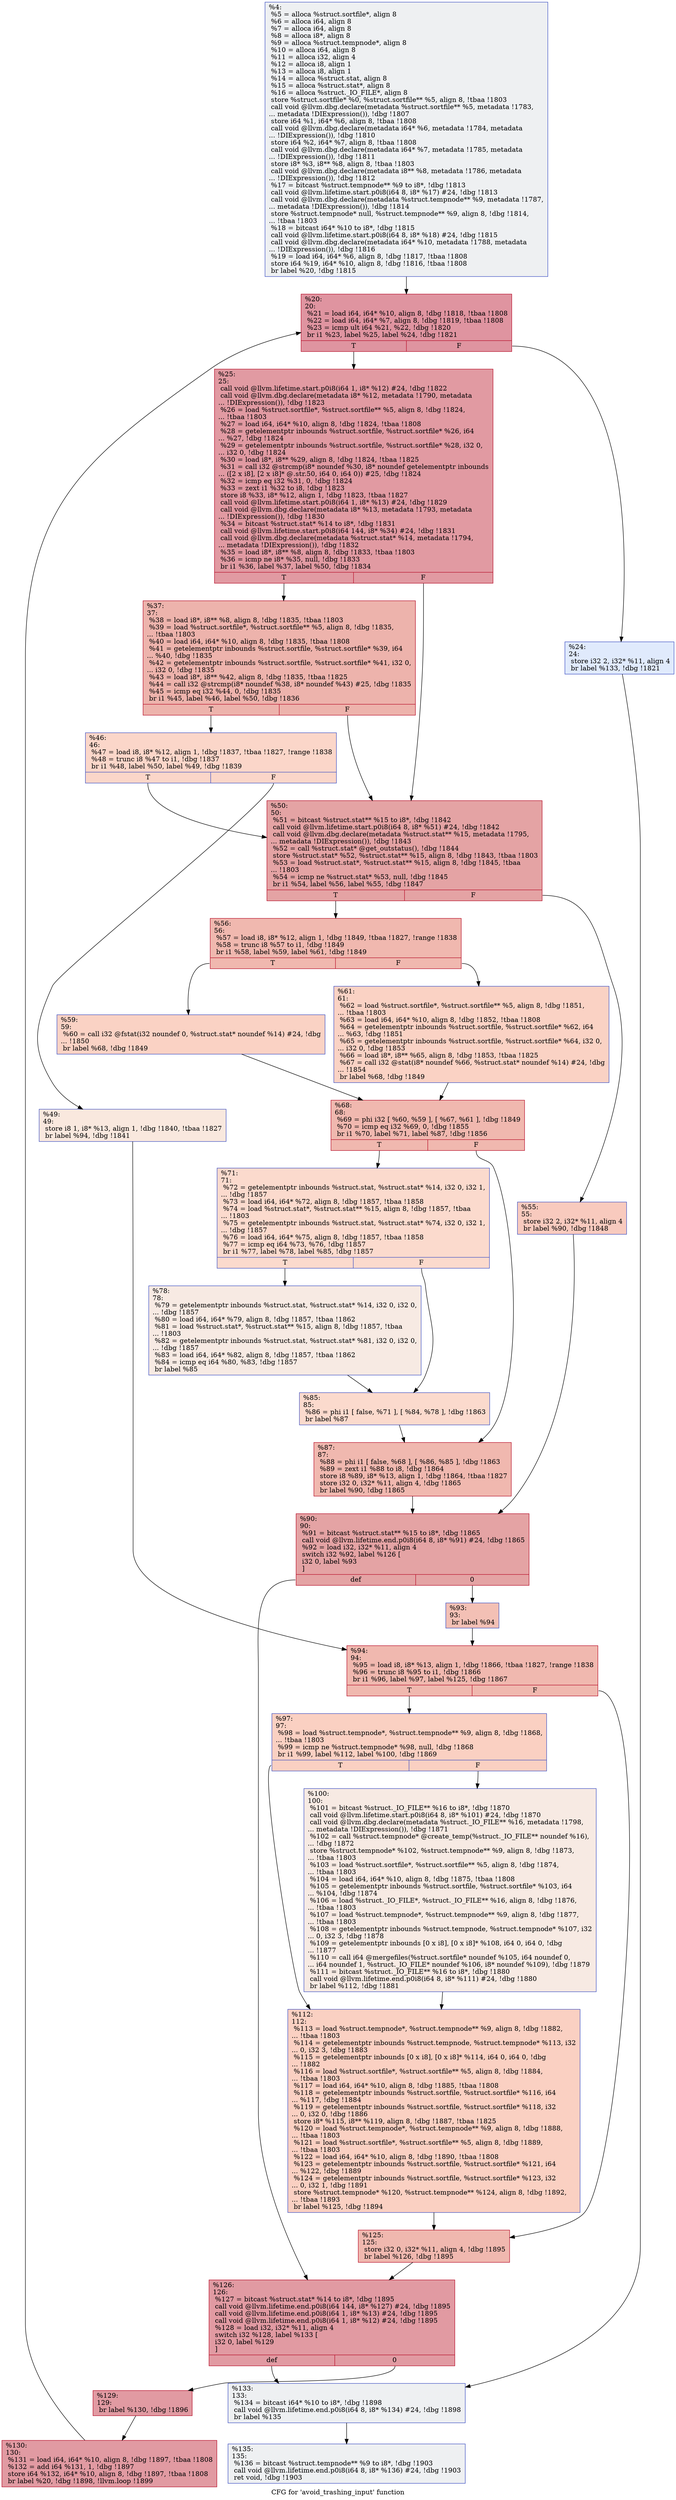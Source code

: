 digraph "CFG for 'avoid_trashing_input' function" {
	label="CFG for 'avoid_trashing_input' function";

	Node0x2511e50 [shape=record,color="#3d50c3ff", style=filled, fillcolor="#d9dce170",label="{%4:\l  %5 = alloca %struct.sortfile*, align 8\l  %6 = alloca i64, align 8\l  %7 = alloca i64, align 8\l  %8 = alloca i8*, align 8\l  %9 = alloca %struct.tempnode*, align 8\l  %10 = alloca i64, align 8\l  %11 = alloca i32, align 4\l  %12 = alloca i8, align 1\l  %13 = alloca i8, align 1\l  %14 = alloca %struct.stat, align 8\l  %15 = alloca %struct.stat*, align 8\l  %16 = alloca %struct._IO_FILE*, align 8\l  store %struct.sortfile* %0, %struct.sortfile** %5, align 8, !tbaa !1803\l  call void @llvm.dbg.declare(metadata %struct.sortfile** %5, metadata !1783,\l... metadata !DIExpression()), !dbg !1807\l  store i64 %1, i64* %6, align 8, !tbaa !1808\l  call void @llvm.dbg.declare(metadata i64* %6, metadata !1784, metadata\l... !DIExpression()), !dbg !1810\l  store i64 %2, i64* %7, align 8, !tbaa !1808\l  call void @llvm.dbg.declare(metadata i64* %7, metadata !1785, metadata\l... !DIExpression()), !dbg !1811\l  store i8* %3, i8** %8, align 8, !tbaa !1803\l  call void @llvm.dbg.declare(metadata i8** %8, metadata !1786, metadata\l... !DIExpression()), !dbg !1812\l  %17 = bitcast %struct.tempnode** %9 to i8*, !dbg !1813\l  call void @llvm.lifetime.start.p0i8(i64 8, i8* %17) #24, !dbg !1813\l  call void @llvm.dbg.declare(metadata %struct.tempnode** %9, metadata !1787,\l... metadata !DIExpression()), !dbg !1814\l  store %struct.tempnode* null, %struct.tempnode** %9, align 8, !dbg !1814,\l... !tbaa !1803\l  %18 = bitcast i64* %10 to i8*, !dbg !1815\l  call void @llvm.lifetime.start.p0i8(i64 8, i8* %18) #24, !dbg !1815\l  call void @llvm.dbg.declare(metadata i64* %10, metadata !1788, metadata\l... !DIExpression()), !dbg !1816\l  %19 = load i64, i64* %6, align 8, !dbg !1817, !tbaa !1808\l  store i64 %19, i64* %10, align 8, !dbg !1816, !tbaa !1808\l  br label %20, !dbg !1815\l}"];
	Node0x2511e50 -> Node0x2514ea0;
	Node0x2514ea0 [shape=record,color="#b70d28ff", style=filled, fillcolor="#b70d2870",label="{%20:\l20:                                               \l  %21 = load i64, i64* %10, align 8, !dbg !1818, !tbaa !1808\l  %22 = load i64, i64* %7, align 8, !dbg !1819, !tbaa !1808\l  %23 = icmp ult i64 %21, %22, !dbg !1820\l  br i1 %23, label %25, label %24, !dbg !1821\l|{<s0>T|<s1>F}}"];
	Node0x2514ea0:s0 -> Node0x2514f40;
	Node0x2514ea0:s1 -> Node0x2514ef0;
	Node0x2514ef0 [shape=record,color="#3d50c3ff", style=filled, fillcolor="#b9d0f970",label="{%24:\l24:                                               \l  store i32 2, i32* %11, align 4\l  br label %133, !dbg !1821\l}"];
	Node0x2514ef0 -> Node0x25156c0;
	Node0x2514f40 [shape=record,color="#b70d28ff", style=filled, fillcolor="#bb1b2c70",label="{%25:\l25:                                               \l  call void @llvm.lifetime.start.p0i8(i64 1, i8* %12) #24, !dbg !1822\l  call void @llvm.dbg.declare(metadata i8* %12, metadata !1790, metadata\l... !DIExpression()), !dbg !1823\l  %26 = load %struct.sortfile*, %struct.sortfile** %5, align 8, !dbg !1824,\l... !tbaa !1803\l  %27 = load i64, i64* %10, align 8, !dbg !1824, !tbaa !1808\l  %28 = getelementptr inbounds %struct.sortfile, %struct.sortfile* %26, i64\l... %27, !dbg !1824\l  %29 = getelementptr inbounds %struct.sortfile, %struct.sortfile* %28, i32 0,\l... i32 0, !dbg !1824\l  %30 = load i8*, i8** %29, align 8, !dbg !1824, !tbaa !1825\l  %31 = call i32 @strcmp(i8* noundef %30, i8* noundef getelementptr inbounds\l... ([2 x i8], [2 x i8]* @.str.50, i64 0, i64 0)) #25, !dbg !1824\l  %32 = icmp eq i32 %31, 0, !dbg !1824\l  %33 = zext i1 %32 to i8, !dbg !1823\l  store i8 %33, i8* %12, align 1, !dbg !1823, !tbaa !1827\l  call void @llvm.lifetime.start.p0i8(i64 1, i8* %13) #24, !dbg !1829\l  call void @llvm.dbg.declare(metadata i8* %13, metadata !1793, metadata\l... !DIExpression()), !dbg !1830\l  %34 = bitcast %struct.stat* %14 to i8*, !dbg !1831\l  call void @llvm.lifetime.start.p0i8(i64 144, i8* %34) #24, !dbg !1831\l  call void @llvm.dbg.declare(metadata %struct.stat* %14, metadata !1794,\l... metadata !DIExpression()), !dbg !1832\l  %35 = load i8*, i8** %8, align 8, !dbg !1833, !tbaa !1803\l  %36 = icmp ne i8* %35, null, !dbg !1833\l  br i1 %36, label %37, label %50, !dbg !1834\l|{<s0>T|<s1>F}}"];
	Node0x2514f40:s0 -> Node0x2514f90;
	Node0x2514f40:s1 -> Node0x2515080;
	Node0x2514f90 [shape=record,color="#b70d28ff", style=filled, fillcolor="#d6524470",label="{%37:\l37:                                               \l  %38 = load i8*, i8** %8, align 8, !dbg !1835, !tbaa !1803\l  %39 = load %struct.sortfile*, %struct.sortfile** %5, align 8, !dbg !1835,\l... !tbaa !1803\l  %40 = load i64, i64* %10, align 8, !dbg !1835, !tbaa !1808\l  %41 = getelementptr inbounds %struct.sortfile, %struct.sortfile* %39, i64\l... %40, !dbg !1835\l  %42 = getelementptr inbounds %struct.sortfile, %struct.sortfile* %41, i32 0,\l... i32 0, !dbg !1835\l  %43 = load i8*, i8** %42, align 8, !dbg !1835, !tbaa !1825\l  %44 = call i32 @strcmp(i8* noundef %38, i8* noundef %43) #25, !dbg !1835\l  %45 = icmp eq i32 %44, 0, !dbg !1835\l  br i1 %45, label %46, label %50, !dbg !1836\l|{<s0>T|<s1>F}}"];
	Node0x2514f90:s0 -> Node0x2514fe0;
	Node0x2514f90:s1 -> Node0x2515080;
	Node0x2514fe0 [shape=record,color="#3d50c3ff", style=filled, fillcolor="#f6a38570",label="{%46:\l46:                                               \l  %47 = load i8, i8* %12, align 1, !dbg !1837, !tbaa !1827, !range !1838\l  %48 = trunc i8 %47 to i1, !dbg !1837\l  br i1 %48, label %50, label %49, !dbg !1839\l|{<s0>T|<s1>F}}"];
	Node0x2514fe0:s0 -> Node0x2515080;
	Node0x2514fe0:s1 -> Node0x2515030;
	Node0x2515030 [shape=record,color="#3d50c3ff", style=filled, fillcolor="#f2cab570",label="{%49:\l49:                                               \l  store i8 1, i8* %13, align 1, !dbg !1840, !tbaa !1827\l  br label %94, !dbg !1841\l}"];
	Node0x2515030 -> Node0x2515440;
	Node0x2515080 [shape=record,color="#b70d28ff", style=filled, fillcolor="#c32e3170",label="{%50:\l50:                                               \l  %51 = bitcast %struct.stat** %15 to i8*, !dbg !1842\l  call void @llvm.lifetime.start.p0i8(i64 8, i8* %51) #24, !dbg !1842\l  call void @llvm.dbg.declare(metadata %struct.stat** %15, metadata !1795,\l... metadata !DIExpression()), !dbg !1843\l  %52 = call %struct.stat* @get_outstatus(), !dbg !1844\l  store %struct.stat* %52, %struct.stat** %15, align 8, !dbg !1843, !tbaa !1803\l  %53 = load %struct.stat*, %struct.stat** %15, align 8, !dbg !1845, !tbaa\l... !1803\l  %54 = icmp ne %struct.stat* %53, null, !dbg !1845\l  br i1 %54, label %56, label %55, !dbg !1847\l|{<s0>T|<s1>F}}"];
	Node0x2515080:s0 -> Node0x2515120;
	Node0x2515080:s1 -> Node0x25150d0;
	Node0x25150d0 [shape=record,color="#3d50c3ff", style=filled, fillcolor="#ef886b70",label="{%55:\l55:                                               \l  store i32 2, i32* %11, align 4\l  br label %90, !dbg !1848\l}"];
	Node0x25150d0 -> Node0x25153a0;
	Node0x2515120 [shape=record,color="#b70d28ff", style=filled, fillcolor="#dc5d4a70",label="{%56:\l56:                                               \l  %57 = load i8, i8* %12, align 1, !dbg !1849, !tbaa !1827, !range !1838\l  %58 = trunc i8 %57 to i1, !dbg !1849\l  br i1 %58, label %59, label %61, !dbg !1849\l|{<s0>T|<s1>F}}"];
	Node0x2515120:s0 -> Node0x2515170;
	Node0x2515120:s1 -> Node0x25151c0;
	Node0x2515170 [shape=record,color="#3d50c3ff", style=filled, fillcolor="#f4987a70",label="{%59:\l59:                                               \l  %60 = call i32 @fstat(i32 noundef 0, %struct.stat* noundef %14) #24, !dbg\l... !1850\l  br label %68, !dbg !1849\l}"];
	Node0x2515170 -> Node0x2515210;
	Node0x25151c0 [shape=record,color="#3d50c3ff", style=filled, fillcolor="#f4987a70",label="{%61:\l61:                                               \l  %62 = load %struct.sortfile*, %struct.sortfile** %5, align 8, !dbg !1851,\l... !tbaa !1803\l  %63 = load i64, i64* %10, align 8, !dbg !1852, !tbaa !1808\l  %64 = getelementptr inbounds %struct.sortfile, %struct.sortfile* %62, i64\l... %63, !dbg !1851\l  %65 = getelementptr inbounds %struct.sortfile, %struct.sortfile* %64, i32 0,\l... i32 0, !dbg !1853\l  %66 = load i8*, i8** %65, align 8, !dbg !1853, !tbaa !1825\l  %67 = call i32 @stat(i8* noundef %66, %struct.stat* noundef %14) #24, !dbg\l... !1854\l  br label %68, !dbg !1849\l}"];
	Node0x25151c0 -> Node0x2515210;
	Node0x2515210 [shape=record,color="#b70d28ff", style=filled, fillcolor="#dc5d4a70",label="{%68:\l68:                                               \l  %69 = phi i32 [ %60, %59 ], [ %67, %61 ], !dbg !1849\l  %70 = icmp eq i32 %69, 0, !dbg !1855\l  br i1 %70, label %71, label %87, !dbg !1856\l|{<s0>T|<s1>F}}"];
	Node0x2515210:s0 -> Node0x2515260;
	Node0x2515210:s1 -> Node0x2515350;
	Node0x2515260 [shape=record,color="#3d50c3ff", style=filled, fillcolor="#f7ac8e70",label="{%71:\l71:                                               \l  %72 = getelementptr inbounds %struct.stat, %struct.stat* %14, i32 0, i32 1,\l... !dbg !1857\l  %73 = load i64, i64* %72, align 8, !dbg !1857, !tbaa !1858\l  %74 = load %struct.stat*, %struct.stat** %15, align 8, !dbg !1857, !tbaa\l... !1803\l  %75 = getelementptr inbounds %struct.stat, %struct.stat* %74, i32 0, i32 1,\l... !dbg !1857\l  %76 = load i64, i64* %75, align 8, !dbg !1857, !tbaa !1858\l  %77 = icmp eq i64 %73, %76, !dbg !1857\l  br i1 %77, label %78, label %85, !dbg !1857\l|{<s0>T|<s1>F}}"];
	Node0x2515260:s0 -> Node0x25152b0;
	Node0x2515260:s1 -> Node0x2515300;
	Node0x25152b0 [shape=record,color="#3d50c3ff", style=filled, fillcolor="#eed0c070",label="{%78:\l78:                                               \l  %79 = getelementptr inbounds %struct.stat, %struct.stat* %14, i32 0, i32 0,\l... !dbg !1857\l  %80 = load i64, i64* %79, align 8, !dbg !1857, !tbaa !1862\l  %81 = load %struct.stat*, %struct.stat** %15, align 8, !dbg !1857, !tbaa\l... !1803\l  %82 = getelementptr inbounds %struct.stat, %struct.stat* %81, i32 0, i32 0,\l... !dbg !1857\l  %83 = load i64, i64* %82, align 8, !dbg !1857, !tbaa !1862\l  %84 = icmp eq i64 %80, %83, !dbg !1857\l  br label %85\l}"];
	Node0x25152b0 -> Node0x2515300;
	Node0x2515300 [shape=record,color="#3d50c3ff", style=filled, fillcolor="#f7ac8e70",label="{%85:\l85:                                               \l  %86 = phi i1 [ false, %71 ], [ %84, %78 ], !dbg !1863\l  br label %87\l}"];
	Node0x2515300 -> Node0x2515350;
	Node0x2515350 [shape=record,color="#b70d28ff", style=filled, fillcolor="#dc5d4a70",label="{%87:\l87:                                               \l  %88 = phi i1 [ false, %68 ], [ %86, %85 ], !dbg !1863\l  %89 = zext i1 %88 to i8, !dbg !1864\l  store i8 %89, i8* %13, align 1, !dbg !1864, !tbaa !1827\l  store i32 0, i32* %11, align 4, !dbg !1865\l  br label %90, !dbg !1865\l}"];
	Node0x2515350 -> Node0x25153a0;
	Node0x25153a0 [shape=record,color="#b70d28ff", style=filled, fillcolor="#c32e3170",label="{%90:\l90:                                               \l  %91 = bitcast %struct.stat** %15 to i8*, !dbg !1865\l  call void @llvm.lifetime.end.p0i8(i64 8, i8* %91) #24, !dbg !1865\l  %92 = load i32, i32* %11, align 4\l  switch i32 %92, label %126 [\l    i32 0, label %93\l  ]\l|{<s0>def|<s1>0}}"];
	Node0x25153a0:s0 -> Node0x25155d0;
	Node0x25153a0:s1 -> Node0x25153f0;
	Node0x25153f0 [shape=record,color="#3d50c3ff", style=filled, fillcolor="#e5705870",label="{%93:\l93:                                               \l  br label %94\l}"];
	Node0x25153f0 -> Node0x2515440;
	Node0x2515440 [shape=record,color="#b70d28ff", style=filled, fillcolor="#dc5d4a70",label="{%94:\l94:                                               \l  %95 = load i8, i8* %13, align 1, !dbg !1866, !tbaa !1827, !range !1838\l  %96 = trunc i8 %95 to i1, !dbg !1866\l  br i1 %96, label %97, label %125, !dbg !1867\l|{<s0>T|<s1>F}}"];
	Node0x2515440:s0 -> Node0x2515490;
	Node0x2515440:s1 -> Node0x2515580;
	Node0x2515490 [shape=record,color="#3d50c3ff", style=filled, fillcolor="#f3947570",label="{%97:\l97:                                               \l  %98 = load %struct.tempnode*, %struct.tempnode** %9, align 8, !dbg !1868,\l... !tbaa !1803\l  %99 = icmp ne %struct.tempnode* %98, null, !dbg !1868\l  br i1 %99, label %112, label %100, !dbg !1869\l|{<s0>T|<s1>F}}"];
	Node0x2515490:s0 -> Node0x2515530;
	Node0x2515490:s1 -> Node0x25154e0;
	Node0x25154e0 [shape=record,color="#3d50c3ff", style=filled, fillcolor="#eed0c070",label="{%100:\l100:                                              \l  %101 = bitcast %struct._IO_FILE** %16 to i8*, !dbg !1870\l  call void @llvm.lifetime.start.p0i8(i64 8, i8* %101) #24, !dbg !1870\l  call void @llvm.dbg.declare(metadata %struct._IO_FILE** %16, metadata !1798,\l... metadata !DIExpression()), !dbg !1871\l  %102 = call %struct.tempnode* @create_temp(%struct._IO_FILE** noundef %16),\l... !dbg !1872\l  store %struct.tempnode* %102, %struct.tempnode** %9, align 8, !dbg !1873,\l... !tbaa !1803\l  %103 = load %struct.sortfile*, %struct.sortfile** %5, align 8, !dbg !1874,\l... !tbaa !1803\l  %104 = load i64, i64* %10, align 8, !dbg !1875, !tbaa !1808\l  %105 = getelementptr inbounds %struct.sortfile, %struct.sortfile* %103, i64\l... %104, !dbg !1874\l  %106 = load %struct._IO_FILE*, %struct._IO_FILE** %16, align 8, !dbg !1876,\l... !tbaa !1803\l  %107 = load %struct.tempnode*, %struct.tempnode** %9, align 8, !dbg !1877,\l... !tbaa !1803\l  %108 = getelementptr inbounds %struct.tempnode, %struct.tempnode* %107, i32\l... 0, i32 3, !dbg !1878\l  %109 = getelementptr inbounds [0 x i8], [0 x i8]* %108, i64 0, i64 0, !dbg\l... !1877\l  %110 = call i64 @mergefiles(%struct.sortfile* noundef %105, i64 noundef 0,\l... i64 noundef 1, %struct._IO_FILE* noundef %106, i8* noundef %109), !dbg !1879\l  %111 = bitcast %struct._IO_FILE** %16 to i8*, !dbg !1880\l  call void @llvm.lifetime.end.p0i8(i64 8, i8* %111) #24, !dbg !1880\l  br label %112, !dbg !1881\l}"];
	Node0x25154e0 -> Node0x2515530;
	Node0x2515530 [shape=record,color="#3d50c3ff", style=filled, fillcolor="#f3947570",label="{%112:\l112:                                              \l  %113 = load %struct.tempnode*, %struct.tempnode** %9, align 8, !dbg !1882,\l... !tbaa !1803\l  %114 = getelementptr inbounds %struct.tempnode, %struct.tempnode* %113, i32\l... 0, i32 3, !dbg !1883\l  %115 = getelementptr inbounds [0 x i8], [0 x i8]* %114, i64 0, i64 0, !dbg\l... !1882\l  %116 = load %struct.sortfile*, %struct.sortfile** %5, align 8, !dbg !1884,\l... !tbaa !1803\l  %117 = load i64, i64* %10, align 8, !dbg !1885, !tbaa !1808\l  %118 = getelementptr inbounds %struct.sortfile, %struct.sortfile* %116, i64\l... %117, !dbg !1884\l  %119 = getelementptr inbounds %struct.sortfile, %struct.sortfile* %118, i32\l... 0, i32 0, !dbg !1886\l  store i8* %115, i8** %119, align 8, !dbg !1887, !tbaa !1825\l  %120 = load %struct.tempnode*, %struct.tempnode** %9, align 8, !dbg !1888,\l... !tbaa !1803\l  %121 = load %struct.sortfile*, %struct.sortfile** %5, align 8, !dbg !1889,\l... !tbaa !1803\l  %122 = load i64, i64* %10, align 8, !dbg !1890, !tbaa !1808\l  %123 = getelementptr inbounds %struct.sortfile, %struct.sortfile* %121, i64\l... %122, !dbg !1889\l  %124 = getelementptr inbounds %struct.sortfile, %struct.sortfile* %123, i32\l... 0, i32 1, !dbg !1891\l  store %struct.tempnode* %120, %struct.tempnode** %124, align 8, !dbg !1892,\l... !tbaa !1893\l  br label %125, !dbg !1894\l}"];
	Node0x2515530 -> Node0x2515580;
	Node0x2515580 [shape=record,color="#b70d28ff", style=filled, fillcolor="#dc5d4a70",label="{%125:\l125:                                              \l  store i32 0, i32* %11, align 4, !dbg !1895\l  br label %126, !dbg !1895\l}"];
	Node0x2515580 -> Node0x25155d0;
	Node0x25155d0 [shape=record,color="#b70d28ff", style=filled, fillcolor="#bb1b2c70",label="{%126:\l126:                                              \l  %127 = bitcast %struct.stat* %14 to i8*, !dbg !1895\l  call void @llvm.lifetime.end.p0i8(i64 144, i8* %127) #24, !dbg !1895\l  call void @llvm.lifetime.end.p0i8(i64 1, i8* %13) #24, !dbg !1895\l  call void @llvm.lifetime.end.p0i8(i64 1, i8* %12) #24, !dbg !1895\l  %128 = load i32, i32* %11, align 4\l  switch i32 %128, label %133 [\l    i32 0, label %129\l  ]\l|{<s0>def|<s1>0}}"];
	Node0x25155d0:s0 -> Node0x25156c0;
	Node0x25155d0:s1 -> Node0x2515620;
	Node0x2515620 [shape=record,color="#b70d28ff", style=filled, fillcolor="#bb1b2c70",label="{%129:\l129:                                              \l  br label %130, !dbg !1896\l}"];
	Node0x2515620 -> Node0x2515670;
	Node0x2515670 [shape=record,color="#b70d28ff", style=filled, fillcolor="#bb1b2c70",label="{%130:\l130:                                              \l  %131 = load i64, i64* %10, align 8, !dbg !1897, !tbaa !1808\l  %132 = add i64 %131, 1, !dbg !1897\l  store i64 %132, i64* %10, align 8, !dbg !1897, !tbaa !1808\l  br label %20, !dbg !1898, !llvm.loop !1899\l}"];
	Node0x2515670 -> Node0x2514ea0;
	Node0x25156c0 [shape=record,color="#3d50c3ff", style=filled, fillcolor="#d9dce170",label="{%133:\l133:                                              \l  %134 = bitcast i64* %10 to i8*, !dbg !1898\l  call void @llvm.lifetime.end.p0i8(i64 8, i8* %134) #24, !dbg !1898\l  br label %135\l}"];
	Node0x25156c0 -> Node0x2515710;
	Node0x2515710 [shape=record,color="#3d50c3ff", style=filled, fillcolor="#d9dce170",label="{%135:\l135:                                              \l  %136 = bitcast %struct.tempnode** %9 to i8*, !dbg !1903\l  call void @llvm.lifetime.end.p0i8(i64 8, i8* %136) #24, !dbg !1903\l  ret void, !dbg !1903\l}"];
}
